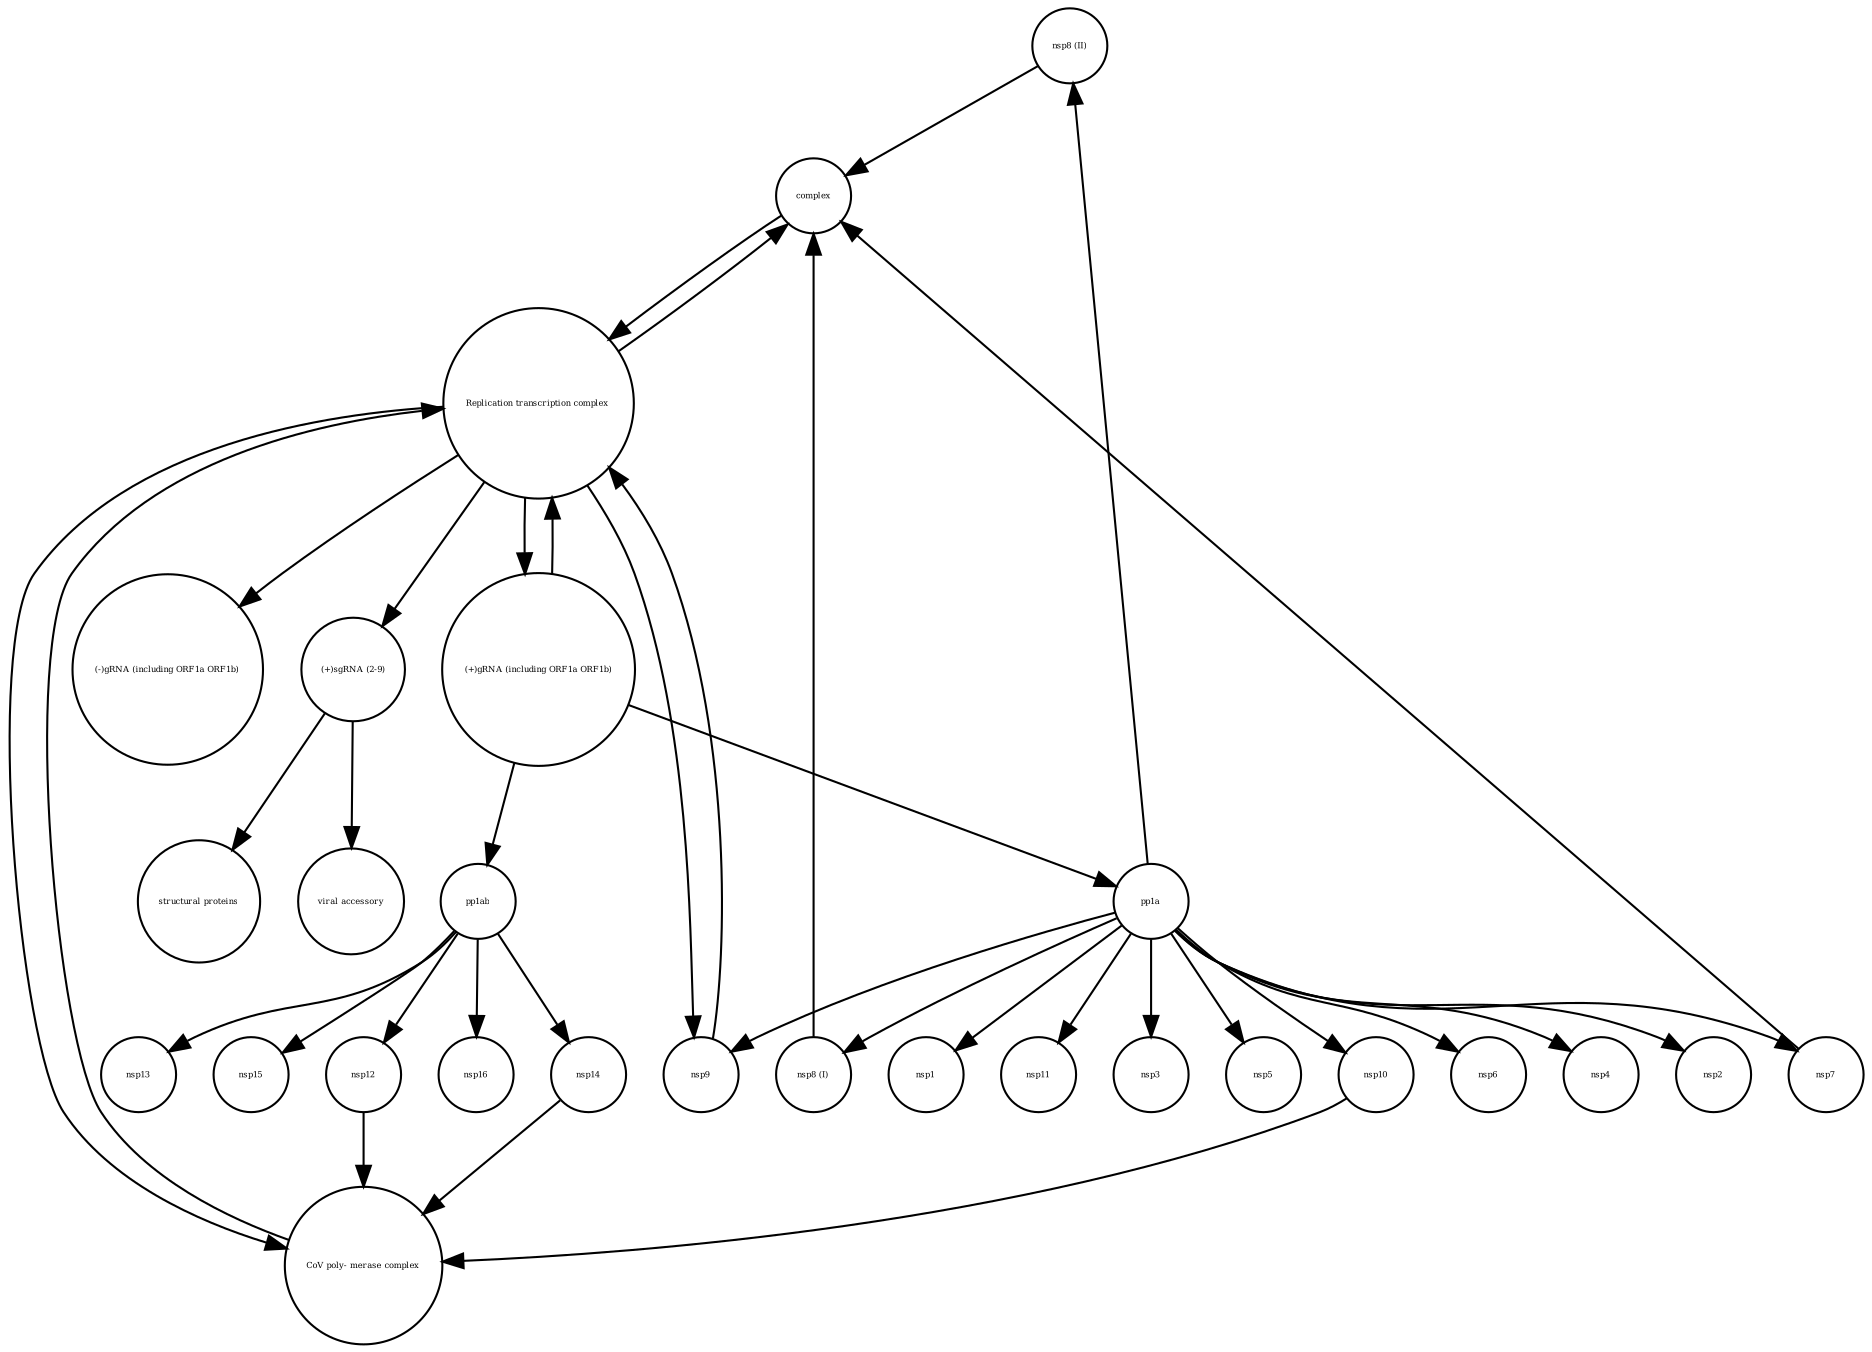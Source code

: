 strict digraph  {
"nsp8 (II)" [annotation="", bipartite=0, cls=macromolecule, fontsize=4, label="nsp8 (II)", shape=circle];
"(+)gRNA (including ORF1a ORF1b)" [annotation="", bipartite=0, cls="nucleic acid feature", fontsize=4, label="(+)gRNA (including ORF1a ORF1b)", shape=circle];
nsp1 [annotation="", bipartite=0, cls=macromolecule, fontsize=4, label=nsp1, shape=circle];
nsp14 [annotation="", bipartite=0, cls=macromolecule, fontsize=4, label=nsp14, shape=circle];
nsp11 [annotation="", bipartite=0, cls=macromolecule, fontsize=4, label=nsp11, shape=circle];
nsp3 [annotation="", bipartite=0, cls=macromolecule, fontsize=4, label=nsp3, shape=circle];
nsp5 [annotation="", bipartite=0, cls=macromolecule, fontsize=4, label=nsp5, shape=circle];
nsp13 [annotation="", bipartite=0, cls=macromolecule, fontsize=4, label=nsp13, shape=circle];
nsp10 [annotation="", bipartite=0, cls=macromolecule, fontsize=4, label=nsp10, shape=circle];
nsp7 [annotation="", bipartite=0, cls=macromolecule, fontsize=4, label=nsp7, shape=circle];
"(-)gRNA (including ORF1a ORF1b)" [annotation="", bipartite=0, cls="nucleic acid feature", fontsize=4, label="(-)gRNA (including ORF1a ORF1b)", shape=circle];
"structural proteins" [annotation="", bipartite=0, cls=macromolecule, fontsize=4, label="structural proteins", shape=circle];
complex [annotation="", bipartite=0, cls=complex, fontsize=4, label=complex, shape=circle];
pp1a [annotation="", bipartite=0, cls=macromolecule, fontsize=4, label=pp1a, shape=circle];
nsp6 [annotation="", bipartite=0, cls=macromolecule, fontsize=4, label=nsp6, shape=circle];
pp1ab [annotation="", bipartite=0, cls=macromolecule, fontsize=4, label=pp1ab, shape=circle];
nsp15 [annotation="", bipartite=0, cls=macromolecule, fontsize=4, label=nsp15, shape=circle];
nsp4 [annotation="", bipartite=0, cls=macromolecule, fontsize=4, label=nsp4, shape=circle];
nsp2 [annotation="", bipartite=0, cls=macromolecule, fontsize=4, label=nsp2, shape=circle];
nsp12 [annotation="", bipartite=0, cls=macromolecule, fontsize=4, label=nsp12, shape=circle];
nsp9 [annotation="", bipartite=0, cls=macromolecule, fontsize=4, label=nsp9, shape=circle];
"viral accessory" [annotation="", bipartite=0, cls=macromolecule, fontsize=4, label="viral accessory", shape=circle];
"CoV poly- merase complex" [annotation="", bipartite=0, cls=complex, fontsize=4, label="CoV poly- merase complex", shape=circle];
"nsp8 (I)" [annotation="", bipartite=0, cls=macromolecule, fontsize=4, label="nsp8 (I)", shape=circle];
"(+)sgRNA (2-9)" [annotation="", bipartite=0, cls="nucleic acid feature", fontsize=4, label="(+)sgRNA (2-9)", shape=circle];
nsp16 [annotation="", bipartite=0, cls=macromolecule, fontsize=4, label=nsp16, shape=circle];
"Replication transcription complex " [annotation="", bipartite=0, cls=complex, fontsize=4, label="Replication transcription complex ", shape=circle];
"nsp8 (II)" -> complex  [annotation="", interaction_type=production];
"(+)gRNA (including ORF1a ORF1b)" -> pp1ab  [annotation="", interaction_type="necessary stimulation"];
"(+)gRNA (including ORF1a ORF1b)" -> "Replication transcription complex "  [annotation="", interaction_type=production];
"(+)gRNA (including ORF1a ORF1b)" -> pp1a  [annotation="", interaction_type="necessary stimulation"];
nsp14 -> "CoV poly- merase complex"  [annotation="", interaction_type=production];
nsp10 -> "CoV poly- merase complex"  [annotation="", interaction_type=production];
nsp7 -> complex  [annotation="", interaction_type=production];
complex -> "Replication transcription complex "  [annotation="", interaction_type=production];
pp1a -> nsp10  [annotation="", interaction_type=production];
pp1a -> "nsp8 (II)"  [annotation="", interaction_type=production];
pp1a -> nsp9  [annotation="", interaction_type=production];
pp1a -> nsp7  [annotation="", interaction_type=production];
pp1a -> nsp1  [annotation="", interaction_type=production];
pp1a -> nsp11  [annotation="", interaction_type=production];
pp1a -> nsp4  [annotation="", interaction_type=production];
pp1a -> nsp2  [annotation="", interaction_type=production];
pp1a -> "nsp8 (I)"  [annotation="", interaction_type=production];
pp1a -> nsp3  [annotation="", interaction_type=production];
pp1a -> nsp5  [annotation="", interaction_type=production];
pp1a -> nsp6  [annotation="", interaction_type=production];
pp1ab -> nsp13  [annotation="", interaction_type=production];
pp1ab -> nsp15  [annotation="", interaction_type=production];
pp1ab -> nsp14  [annotation="", interaction_type=production];
pp1ab -> nsp16  [annotation="", interaction_type=production];
pp1ab -> nsp12  [annotation="", interaction_type=production];
nsp12 -> "CoV poly- merase complex"  [annotation="", interaction_type=production];
nsp9 -> "Replication transcription complex "  [annotation="", interaction_type=production];
"CoV poly- merase complex" -> "Replication transcription complex "  [annotation="", interaction_type=production];
"nsp8 (I)" -> complex  [annotation="", interaction_type=production];
"(+)sgRNA (2-9)" -> "viral accessory"  [annotation="", interaction_type="necessary stimulation"];
"(+)sgRNA (2-9)" -> "structural proteins"  [annotation="", interaction_type="necessary stimulation"];
"Replication transcription complex " -> "(+)sgRNA (2-9)"  [annotation="", interaction_type="necessary stimulation"];
"Replication transcription complex " -> nsp9  [annotation="", interaction_type=production];
"Replication transcription complex " -> "(+)gRNA (including ORF1a ORF1b)"  [annotation="", interaction_type=production];
"Replication transcription complex " -> "(-)gRNA (including ORF1a ORF1b)"  [annotation="", interaction_type=production];
"Replication transcription complex " -> complex  [annotation="", interaction_type=production];
"Replication transcription complex " -> "CoV poly- merase complex"  [annotation="", interaction_type=production];
}
